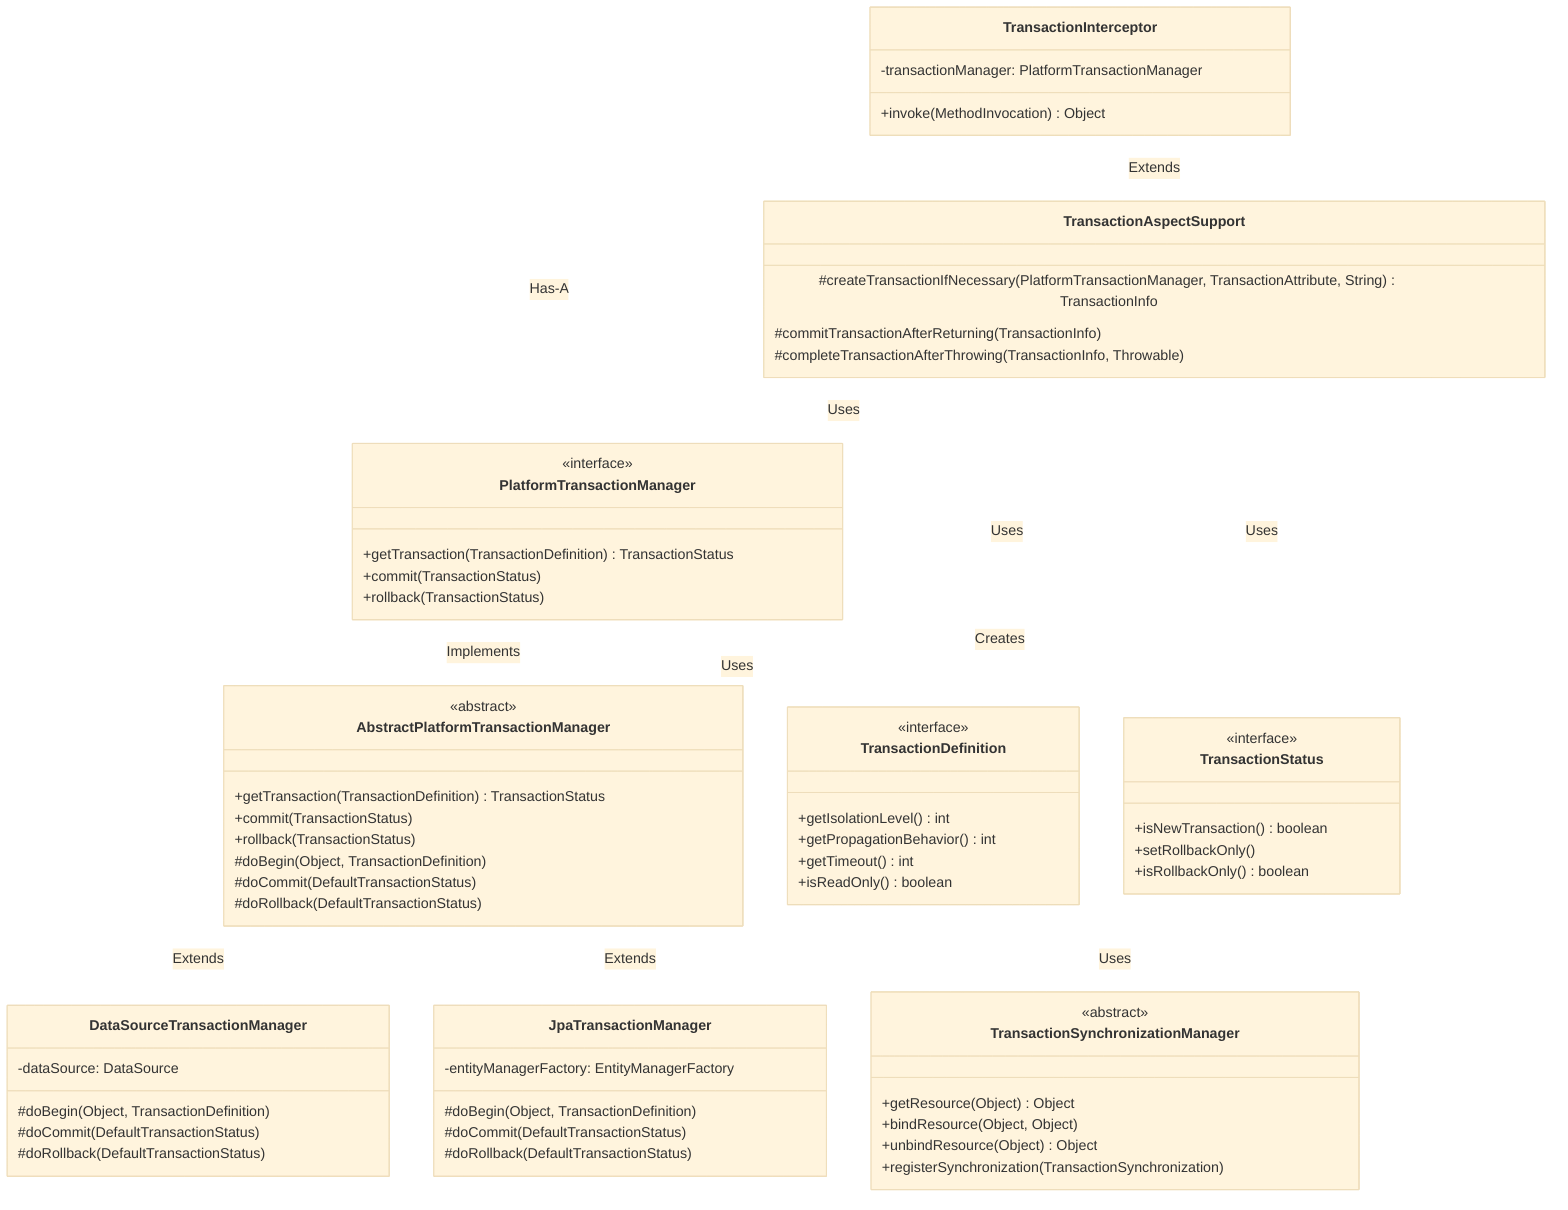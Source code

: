 %%{init: {'theme': 'base', 'themeVariables': { 'background': '#000000' }}}%%
classDiagram
    direction TB
    class PlatformTransactionManager {
        <<interface>>
        +getTransaction(TransactionDefinition) TransactionStatus
        +commit(TransactionStatus)
        +rollback(TransactionStatus)
    }
    class AbstractPlatformTransactionManager {
        <<abstract>>
        +getTransaction(TransactionDefinition) TransactionStatus
        +commit(TransactionStatus)
        +rollback(TransactionStatus)
        #doBegin(Object, TransactionDefinition)
        #doCommit(DefaultTransactionStatus)
        #doRollback(DefaultTransactionStatus)
    }
    class DataSourceTransactionManager {
        -dataSource: DataSource
        #doBegin(Object, TransactionDefinition)
        #doCommit(DefaultTransactionStatus)
        #doRollback(DefaultTransactionStatus)
    }
    class JpaTransactionManager {
        -entityManagerFactory: EntityManagerFactory
        #doBegin(Object, TransactionDefinition)
        #doCommit(DefaultTransactionStatus)
        #doRollback(DefaultTransactionStatus)
    }
    class TransactionSynchronizationManager {
        <<abstract>>
        +getResource(Object) Object
        +bindResource(Object, Object)
        +unbindResource(Object) Object
        +registerSynchronization(TransactionSynchronization)
    }
    class TransactionAspectSupport {
        #createTransactionIfNecessary(PlatformTransactionManager, TransactionAttribute, String) TransactionInfo
        #commitTransactionAfterReturning(TransactionInfo)
        #completeTransactionAfterThrowing(TransactionInfo, Throwable)
    }
    class TransactionInterceptor {
        -transactionManager: PlatformTransactionManager
        +invoke(MethodInvocation) Object
    }
    class TransactionDefinition {
        <<interface>>
        +getIsolationLevel() int
        +getPropagationBehavior() int
        +getTimeout() int
        +isReadOnly() boolean
    }
    class TransactionStatus {
        <<interface>>
        +isNewTransaction() boolean
        +setRollbackOnly()
        +isRollbackOnly() boolean
    }

    PlatformTransactionManager <|.. AbstractPlatformTransactionManager : Implements
    AbstractPlatformTransactionManager <|-- DataSourceTransactionManager : Extends
    AbstractPlatformTransactionManager <|-- JpaTransactionManager : Extends
    AbstractPlatformTransactionManager ..> TransactionSynchronizationManager : Uses
    TransactionAspectSupport ..> PlatformTransactionManager : Uses
    TransactionAspectSupport ..> TransactionDefinition : Uses
    TransactionAspectSupport ..> TransactionStatus : Uses
    TransactionInterceptor --|> TransactionAspectSupport : Extends
    TransactionInterceptor ..> PlatformTransactionManager : Has-A
    PlatformTransactionManager ..> TransactionStatus : Creates
    PlatformTransactionManager ..> TransactionDefinition : Uses